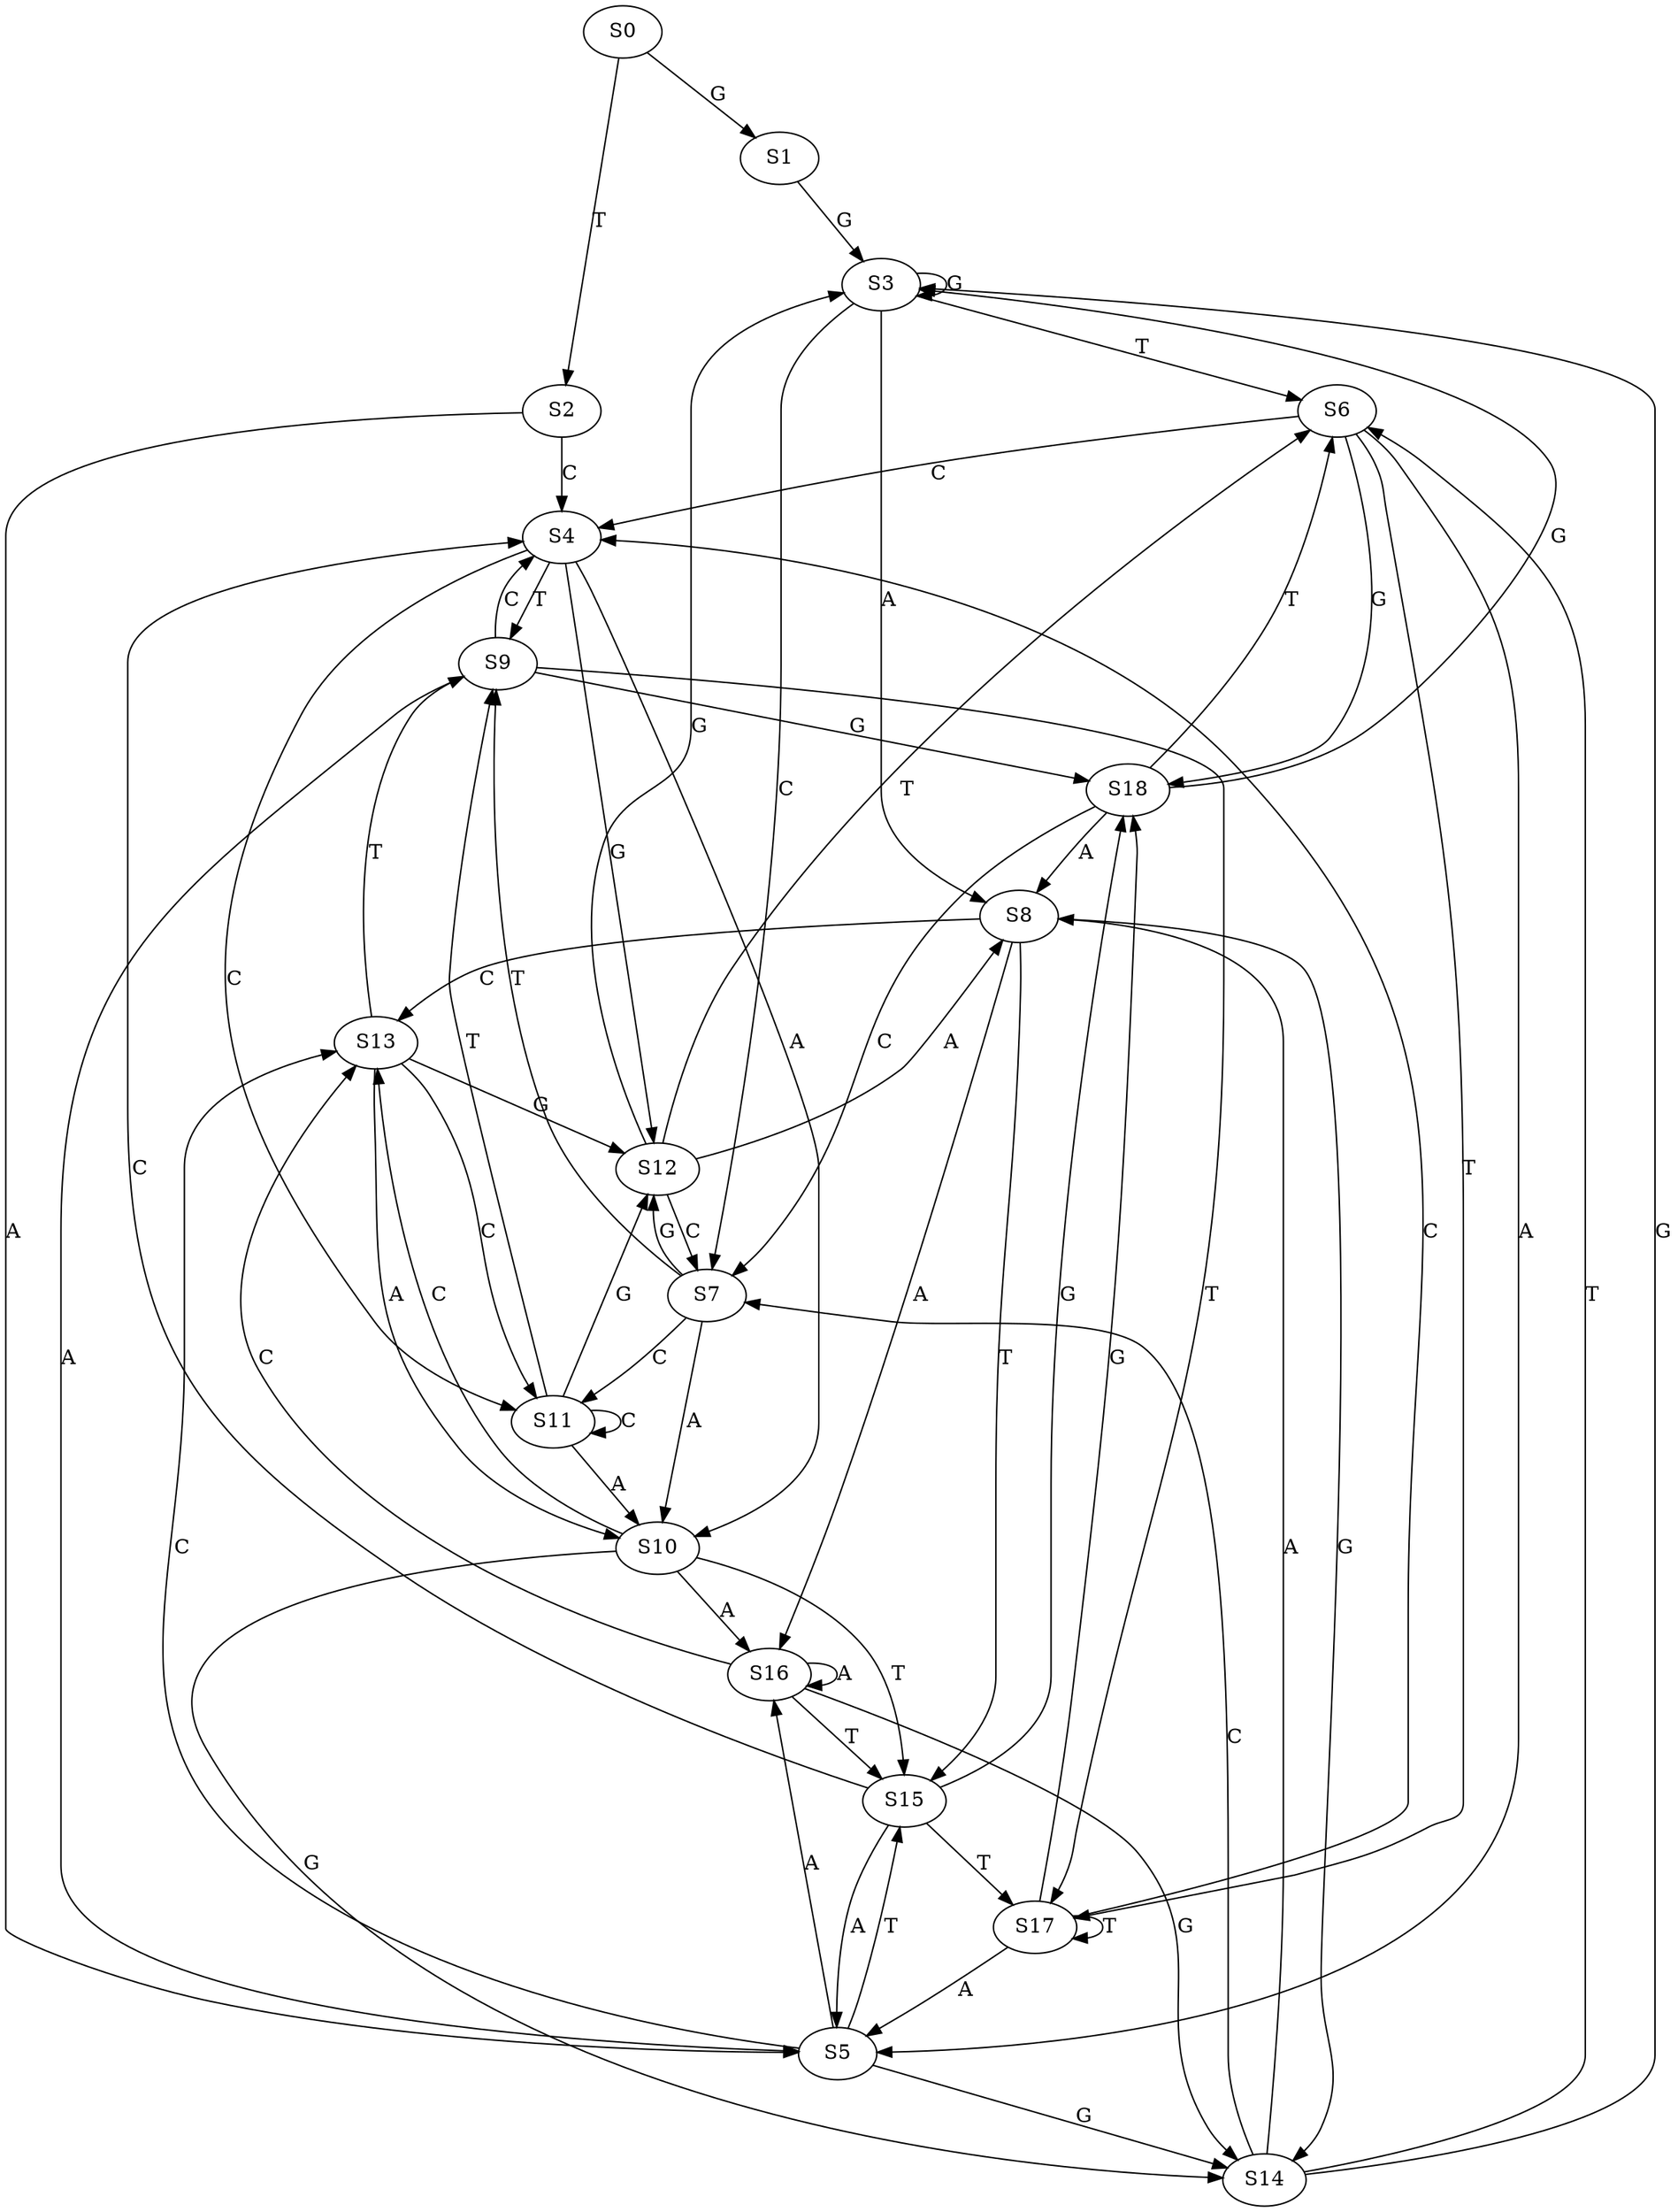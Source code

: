 strict digraph  {
	S0 -> S1 [ label = G ];
	S0 -> S2 [ label = T ];
	S1 -> S3 [ label = G ];
	S2 -> S4 [ label = C ];
	S2 -> S5 [ label = A ];
	S3 -> S6 [ label = T ];
	S3 -> S7 [ label = C ];
	S3 -> S3 [ label = G ];
	S3 -> S8 [ label = A ];
	S4 -> S9 [ label = T ];
	S4 -> S10 [ label = A ];
	S4 -> S11 [ label = C ];
	S4 -> S12 [ label = G ];
	S5 -> S13 [ label = C ];
	S5 -> S14 [ label = G ];
	S5 -> S15 [ label = T ];
	S5 -> S16 [ label = A ];
	S6 -> S5 [ label = A ];
	S6 -> S4 [ label = C ];
	S6 -> S17 [ label = T ];
	S6 -> S18 [ label = G ];
	S7 -> S12 [ label = G ];
	S7 -> S9 [ label = T ];
	S7 -> S10 [ label = A ];
	S7 -> S11 [ label = C ];
	S8 -> S16 [ label = A ];
	S8 -> S14 [ label = G ];
	S8 -> S15 [ label = T ];
	S8 -> S13 [ label = C ];
	S9 -> S18 [ label = G ];
	S9 -> S4 [ label = C ];
	S9 -> S5 [ label = A ];
	S9 -> S17 [ label = T ];
	S10 -> S16 [ label = A ];
	S10 -> S13 [ label = C ];
	S10 -> S15 [ label = T ];
	S10 -> S14 [ label = G ];
	S11 -> S10 [ label = A ];
	S11 -> S11 [ label = C ];
	S11 -> S9 [ label = T ];
	S11 -> S12 [ label = G ];
	S12 -> S3 [ label = G ];
	S12 -> S8 [ label = A ];
	S12 -> S6 [ label = T ];
	S12 -> S7 [ label = C ];
	S13 -> S12 [ label = G ];
	S13 -> S11 [ label = C ];
	S13 -> S10 [ label = A ];
	S13 -> S9 [ label = T ];
	S14 -> S3 [ label = G ];
	S14 -> S8 [ label = A ];
	S14 -> S6 [ label = T ];
	S14 -> S7 [ label = C ];
	S15 -> S4 [ label = C ];
	S15 -> S18 [ label = G ];
	S15 -> S5 [ label = A ];
	S15 -> S17 [ label = T ];
	S16 -> S14 [ label = G ];
	S16 -> S13 [ label = C ];
	S16 -> S16 [ label = A ];
	S16 -> S15 [ label = T ];
	S17 -> S4 [ label = C ];
	S17 -> S17 [ label = T ];
	S17 -> S18 [ label = G ];
	S17 -> S5 [ label = A ];
	S18 -> S3 [ label = G ];
	S18 -> S7 [ label = C ];
	S18 -> S6 [ label = T ];
	S18 -> S8 [ label = A ];
}
